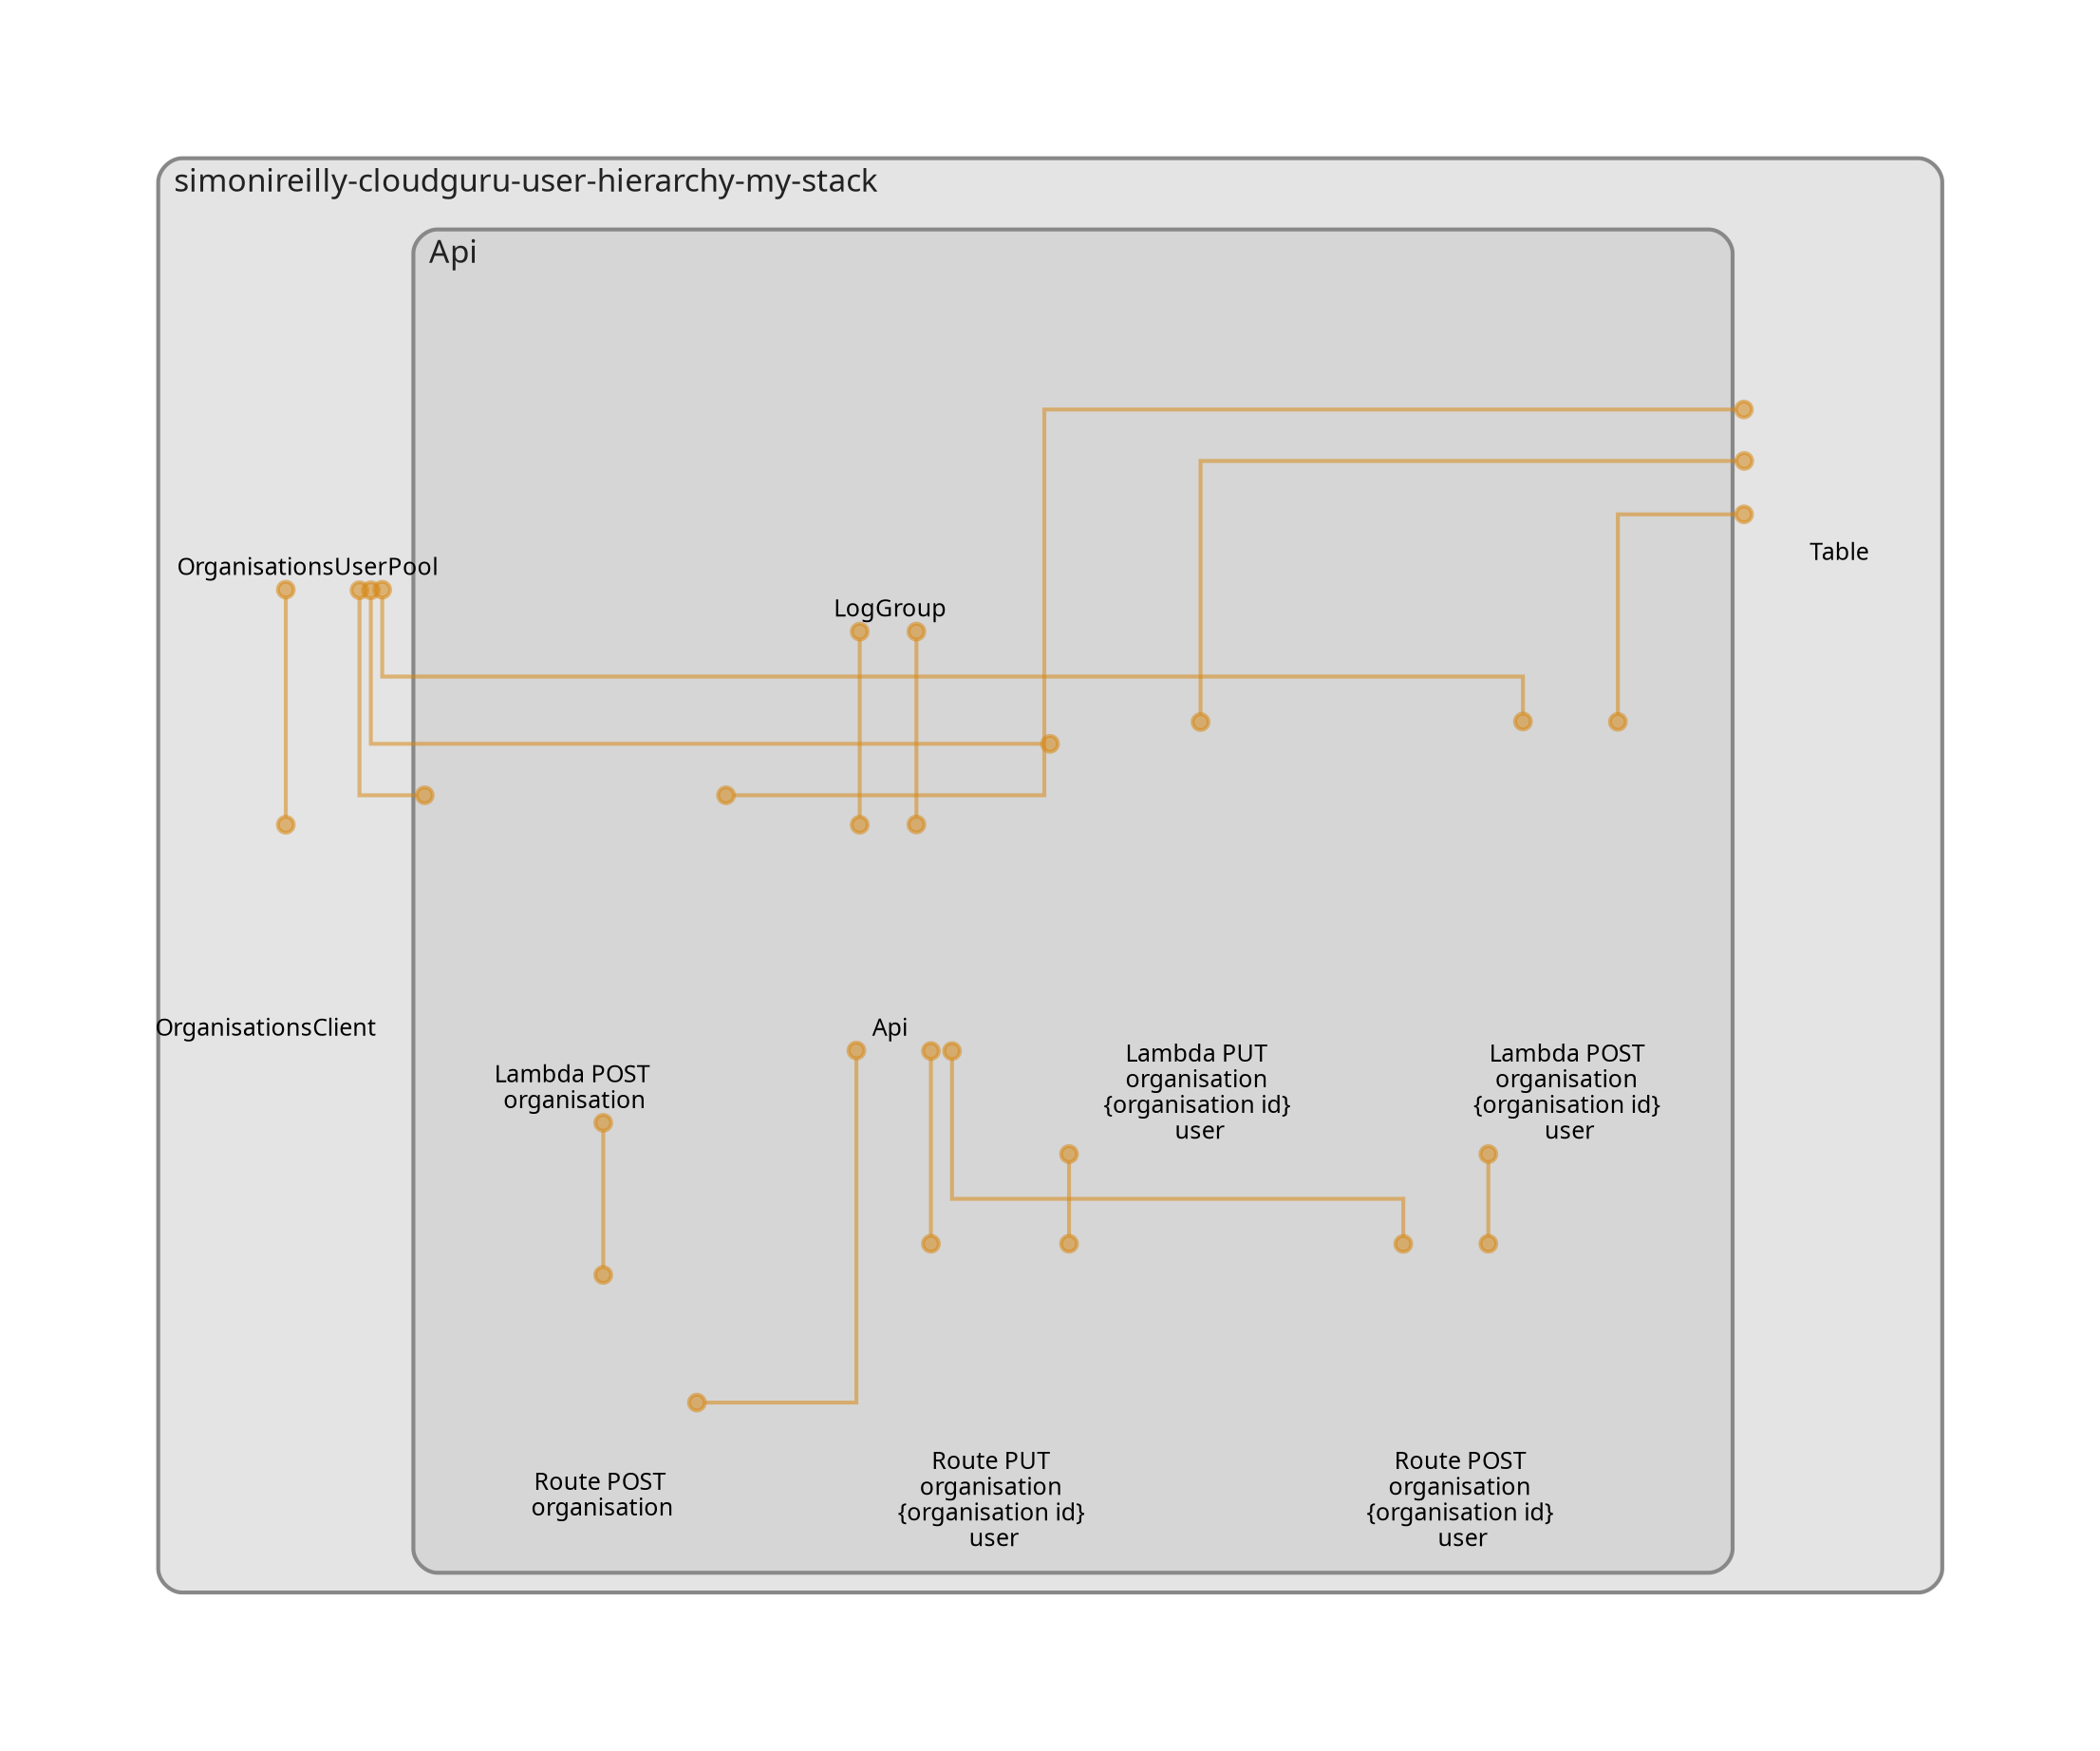 digraph "Diagram" {
  splines = "ortho";
  pad = "1.0";
  nodesep = "0.60";
  ranksep = "0.75";
  fontname = "Sans-Serif";
  fontsize = "15";
  dpi = "200";
  rankdir = "BT";
  compound = "true";
  fontcolor = "#222222";
  edge [
    color = "#D5871488",
    penwidth = 2,
    arrowhead = "dot",
    arrowtail = "dot",
  ];
  node [
    shape = "box",
    style = "rounded",
    fixedsize = true,
    width = 1.7,
    height = 1.7,
    labelloc = "c",
    imagescale = true,
    fontname = "Sans-Serif",
    fontsize = 8,
    margin = 8,
  ];
  subgraph "simonireilly-cloudguru-user-hierarchy-my-stack" {
    subgraph "cluster-SubGraph.simonireilly-cloudguru-user-hierarchy-my-stack" {
      graph [
        label = "simonireilly-cloudguru-user-hierarchy-my-stack",
        labelloc = "b",
        labeljust = "l",
        margin = "10",
        fontsize = "16",
        penwidth = "2",
        pencolor = "#888888",
        style = "filled,rounded",
        fillcolor = "#e4e4e4",
      ];
      "simonireilly-cloudguru-user-hierarchy-my-stack/OrganisationsUserPool" [
        label = "\nOrganisationsUserPool",
        fontsize = 12,
        image = "/home/simon/code/stacks/org-stack/node_modules/cdk-dia/icons/aws/Service/Arch_Security-Identity-Compliance/64/Arch_Amazon-Cognito_64.png",
        imagescale = "true",
        imagepos = "tc",
        penwidth = "0",
        shape = "node",
        fixedsize = "true",
        labelloc = "b",
        width = 1.2,
        height = 1.682,
      ];
      "simonireilly-cloudguru-user-hierarchy-my-stack/OrganisationsClient" [
        label = " OrganisationsClient",
        fontsize = 12,
        image = "/home/simon/code/stacks/org-stack/node_modules/cdk-dia/icons/aws/Service/Arch_Security-Identity-Compliance/64/Arch_Amazon-Cognito_64.png",
        imagescale = "true",
        imagepos = "tc",
        penwidth = "0",
        shape = "node",
        fixedsize = "true",
        labelloc = "b",
        width = 1.2,
        height = 1.466,
      ];
      "simonireilly-cloudguru-user-hierarchy-my-stack/Table/Table" [
        label = " Table",
        fontsize = 12,
        image = "/home/simon/code/stacks/org-stack/node_modules/cdk-dia/icons/aws/Service/Arch_Database/64/Arch_Amazon-DynamoDB_64@5x.png",
        imagescale = "true",
        imagepos = "tc",
        penwidth = "0",
        shape = "node",
        fixedsize = "true",
        labelloc = "b",
        width = 1.2,
        height = 1.466,
      ];
      subgraph "cluster-SubGraph.Api" {
        graph [
          label = "Api",
          labelloc = "b",
          labeljust = "l",
          margin = "10",
          fontsize = "16",
          penwidth = "2",
          pencolor = "#888888",
          style = "filled,rounded",
          fillcolor = "#d6d6d6",
        ];
        "simonireilly-cloudguru-user-hierarchy-my-stack/Api/Api" [
          label = " Api",
          fontsize = 12,
          image = "/home/simon/code/stacks/org-stack/node_modules/cdk-dia/icons/aws/Service/Arch_Networking-Content/64/Arch_Amazon-API-Gateway_64@5x.png",
          imagescale = "true",
          imagepos = "tc",
          penwidth = "0",
          shape = "node",
          fixedsize = "true",
          labelloc = "b",
          width = 1.2,
          height = 1.466,
        ];
        "simonireilly-cloudguru-user-hierarchy-my-stack/Api/LogGroup" [
          label = " LogGroup",
          fontsize = 12,
          image = "/home/simon/code/stacks/org-stack/node_modules/cdk-dia/icons/aws/Resource/Res_Management-Governance/Res_48_Dark/Res_Amazon-Cloudwatch_Logs_48_Dark_gen.png",
          imagescale = "true",
          imagepos = "tc",
          penwidth = "0",
          shape = "node",
          fixedsize = "true",
          labelloc = "b",
          width = 2,
          height = 2.266,
        ];
        "simonireilly-cloudguru-user-hierarchy-my-stack/Api/Lambda_POST_--organisation" [
          label = " Lambda POST  \norganisation",
          fontsize = 12,
          image = "/home/simon/code/stacks/org-stack/node_modules/cdk-dia/icons/aws/Service/Arch_Compute/64/Arch_AWS-Lambda_64@5x.png",
          imagescale = "true",
          imagepos = "tc",
          penwidth = "0",
          shape = "node",
          fixedsize = "true",
          labelloc = "b",
          width = 2,
          height = 2.4819999999999998,
        ];
        "simonireilly-cloudguru-user-hierarchy-my-stack/Api/Route_POST_--organisation" [
          label = " Route POST  \norganisation",
          fontsize = 12,
          image = "/home/simon/code/stacks/org-stack/node_modules/cdk-dia/icons/aws/Service/Arch_Networking-Content/64/Arch_Amazon-API-Gateway_64@5x.png",
          imagescale = "true",
          imagepos = "tc",
          penwidth = "0",
          shape = "node",
          fixedsize = "true",
          labelloc = "b",
          width = 1.2,
          height = 1.682,
        ];
        "simonireilly-cloudguru-user-hierarchy-my-stack/Api/Lambda_POST_--organisation--{organisation_id}--user" [
          label = " Lambda POST  \norganisation \n{organisation id} \nuser",
          fontsize = 12,
          image = "/home/simon/code/stacks/org-stack/node_modules/cdk-dia/icons/aws/Service/Arch_Compute/64/Arch_AWS-Lambda_64@5x.png",
          imagescale = "true",
          imagepos = "tc",
          penwidth = "0",
          shape = "node",
          fixedsize = "true",
          labelloc = "b",
          width = 2,
          height = 2.9139999999999997,
        ];
        "simonireilly-cloudguru-user-hierarchy-my-stack/Api/Route_POST_--organisation--{organisation_id}--user" [
          label = " Route POST  \norganisation \n{organisation id} \nuser",
          fontsize = 12,
          image = "/home/simon/code/stacks/org-stack/node_modules/cdk-dia/icons/aws/Service/Arch_Networking-Content/64/Arch_Amazon-API-Gateway_64@5x.png",
          imagescale = "true",
          imagepos = "tc",
          penwidth = "0",
          shape = "node",
          fixedsize = "true",
          labelloc = "b",
          width = 1.2,
          height = 2.114,
        ];
        "simonireilly-cloudguru-user-hierarchy-my-stack/Api/Lambda_PUT_--organisation--{organisation_id}--user" [
          label = " Lambda PUT  \norganisation \n{organisation id} \nuser",
          fontsize = 12,
          image = "/home/simon/code/stacks/org-stack/node_modules/cdk-dia/icons/aws/Service/Arch_Compute/64/Arch_AWS-Lambda_64@5x.png",
          imagescale = "true",
          imagepos = "tc",
          penwidth = "0",
          shape = "node",
          fixedsize = "true",
          labelloc = "b",
          width = 2,
          height = 2.9139999999999997,
        ];
        "simonireilly-cloudguru-user-hierarchy-my-stack/Api/Route_PUT_--organisation--{organisation_id}--user" [
          label = " Route PUT  \norganisation \n{organisation id} \nuser",
          fontsize = 12,
          image = "/home/simon/code/stacks/org-stack/node_modules/cdk-dia/icons/aws/Service/Arch_Networking-Content/64/Arch_Amazon-API-Gateway_64@5x.png",
          imagescale = "true",
          imagepos = "tc",
          penwidth = "0",
          shape = "node",
          fixedsize = "true",
          labelloc = "b",
          width = 1.2,
          height = 2.114,
        ];
      }
    }
  }
  "simonireilly-cloudguru-user-hierarchy-my-stack/OrganisationsClient" -> "simonireilly-cloudguru-user-hierarchy-my-stack/OrganisationsUserPool" [
    dir = "both",
  ];
  "simonireilly-cloudguru-user-hierarchy-my-stack/Api/Api" -> "simonireilly-cloudguru-user-hierarchy-my-stack/Api/LogGroup" [
    dir = "both",
  ];
  "simonireilly-cloudguru-user-hierarchy-my-stack/Api/LogGroup" -> "simonireilly-cloudguru-user-hierarchy-my-stack/Api/Api" [
    dir = "both",
  ];
  "simonireilly-cloudguru-user-hierarchy-my-stack/Api/Lambda_POST_--organisation" -> "simonireilly-cloudguru-user-hierarchy-my-stack/Table/Table" [
    dir = "both",
  ];
  "simonireilly-cloudguru-user-hierarchy-my-stack/Api/Lambda_POST_--organisation" -> "simonireilly-cloudguru-user-hierarchy-my-stack/OrganisationsUserPool" [
    dir = "both",
  ];
  "simonireilly-cloudguru-user-hierarchy-my-stack/Api/Route_POST_--organisation" -> "simonireilly-cloudguru-user-hierarchy-my-stack/Api/Api" [
    dir = "both",
  ];
  "simonireilly-cloudguru-user-hierarchy-my-stack/Api/Route_POST_--organisation" -> "simonireilly-cloudguru-user-hierarchy-my-stack/Api/Lambda_POST_--organisation" [
    dir = "both",
  ];
  "simonireilly-cloudguru-user-hierarchy-my-stack/Api/Lambda_POST_--organisation--{organisation_id}--user" -> "simonireilly-cloudguru-user-hierarchy-my-stack/Table/Table" [
    dir = "both",
  ];
  "simonireilly-cloudguru-user-hierarchy-my-stack/Api/Lambda_POST_--organisation--{organisation_id}--user" -> "simonireilly-cloudguru-user-hierarchy-my-stack/OrganisationsUserPool" [
    dir = "both",
  ];
  "simonireilly-cloudguru-user-hierarchy-my-stack/Api/Route_POST_--organisation--{organisation_id}--user" -> "simonireilly-cloudguru-user-hierarchy-my-stack/Api/Api" [
    dir = "both",
  ];
  "simonireilly-cloudguru-user-hierarchy-my-stack/Api/Route_POST_--organisation--{organisation_id}--user" -> "simonireilly-cloudguru-user-hierarchy-my-stack/Api/Lambda_POST_--organisation--{organisation_id}--user" [
    dir = "both",
  ];
  "simonireilly-cloudguru-user-hierarchy-my-stack/Api/Lambda_PUT_--organisation--{organisation_id}--user" -> "simonireilly-cloudguru-user-hierarchy-my-stack/Table/Table" [
    dir = "both",
  ];
  "simonireilly-cloudguru-user-hierarchy-my-stack/Api/Lambda_PUT_--organisation--{organisation_id}--user" -> "simonireilly-cloudguru-user-hierarchy-my-stack/OrganisationsUserPool" [
    dir = "both",
  ];
  "simonireilly-cloudguru-user-hierarchy-my-stack/Api/Route_PUT_--organisation--{organisation_id}--user" -> "simonireilly-cloudguru-user-hierarchy-my-stack/Api/Api" [
    dir = "both",
  ];
  "simonireilly-cloudguru-user-hierarchy-my-stack/Api/Route_PUT_--organisation--{organisation_id}--user" -> "simonireilly-cloudguru-user-hierarchy-my-stack/Api/Lambda_PUT_--organisation--{organisation_id}--user" [
    dir = "both",
  ];
}